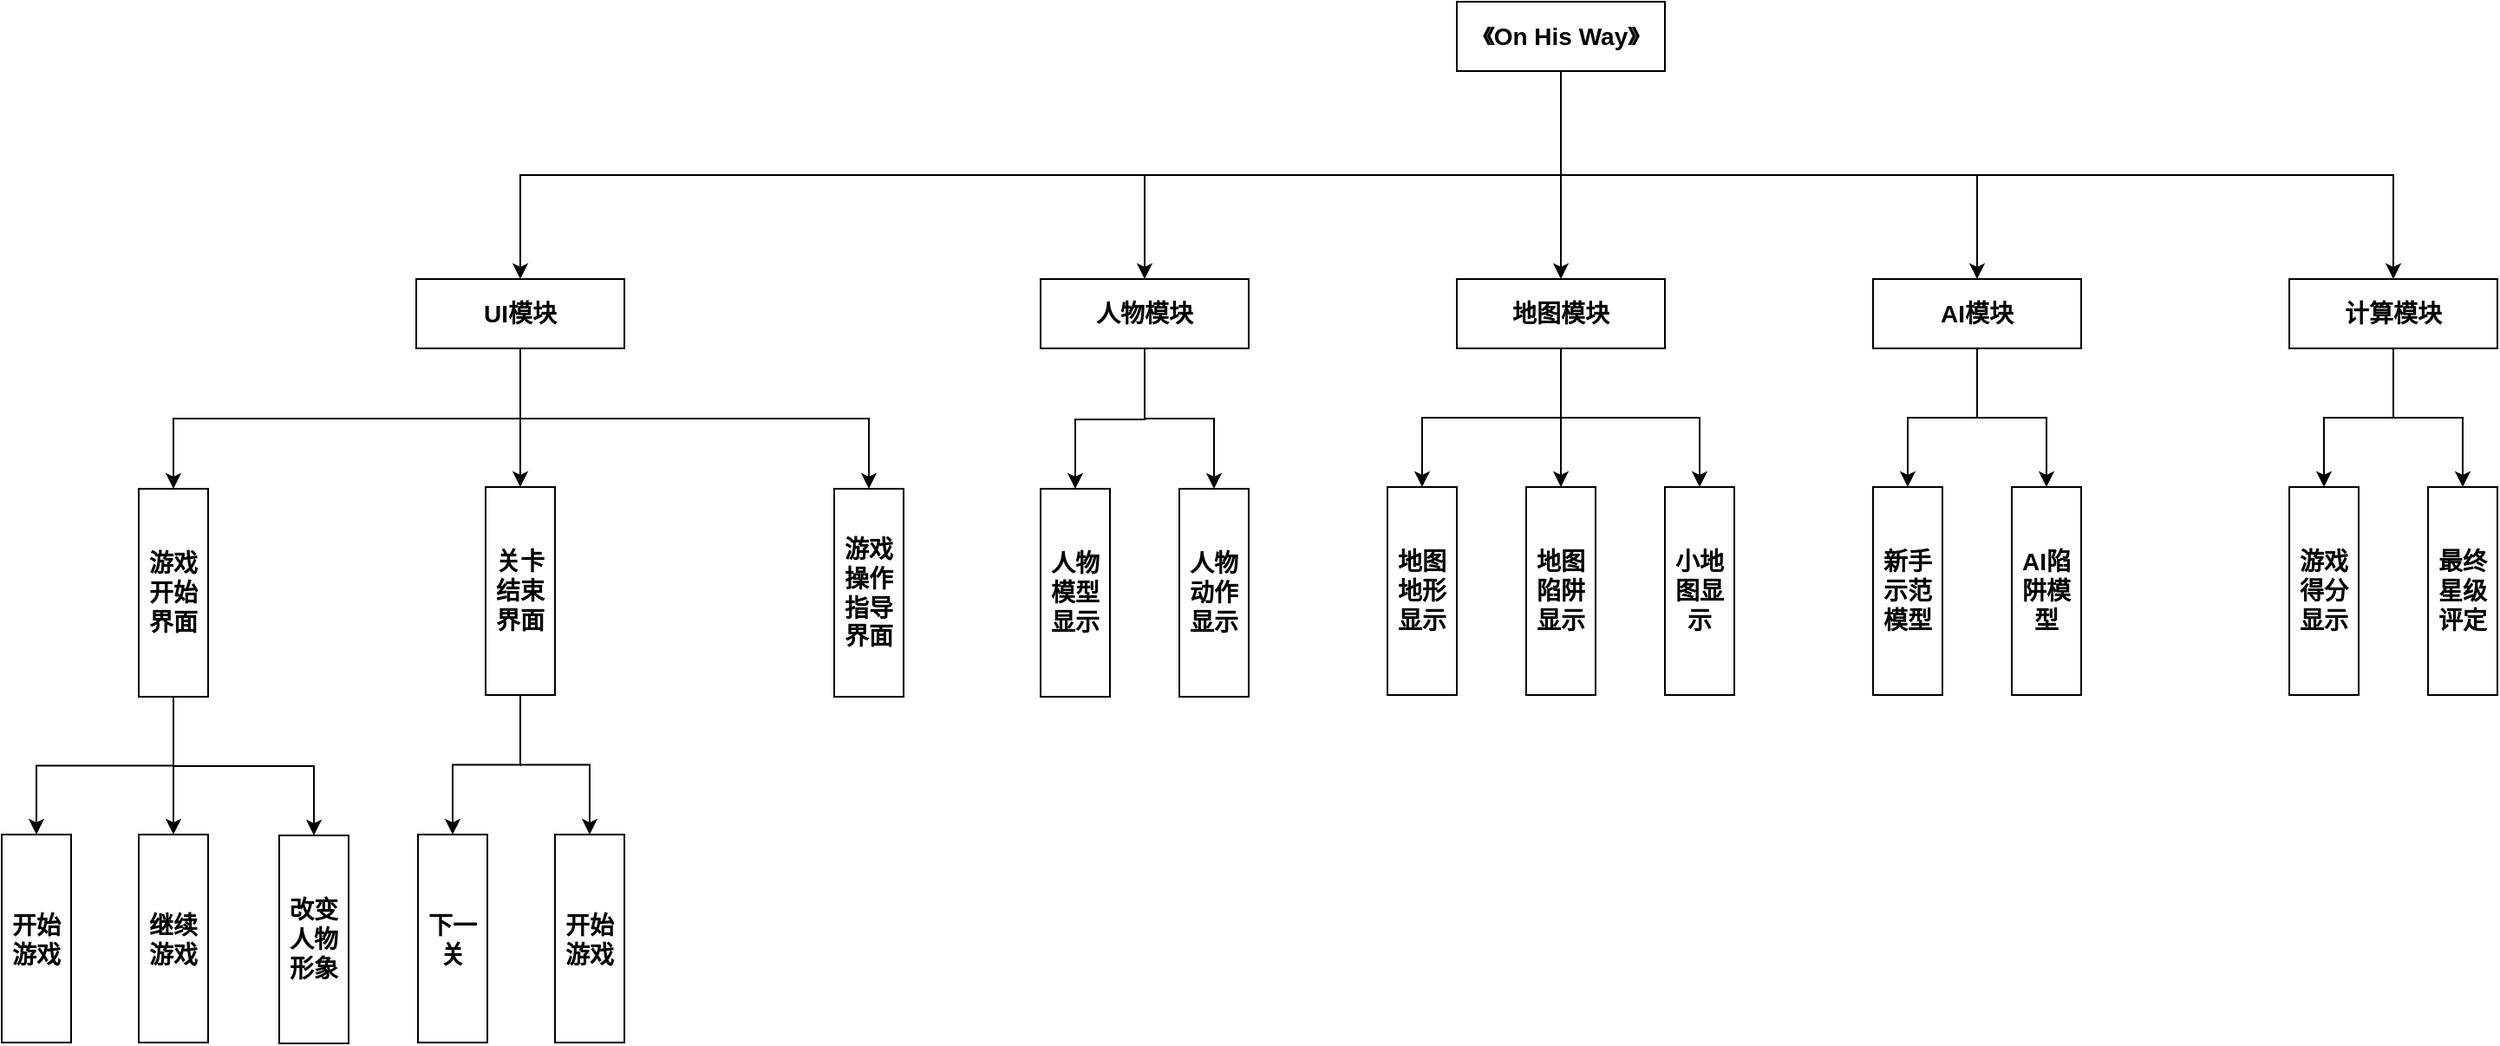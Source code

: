 <mxfile version="18.1.1" type="device"><diagram name="Page-1" id="929967ad-93f9-6ef4-fab6-5d389245f69c"><mxGraphModel dx="2130" dy="965" grid="1" gridSize="10" guides="1" tooltips="1" connect="1" arrows="1" fold="1" page="1" pageScale="1.5" pageWidth="1169" pageHeight="826" background="none" math="0" shadow="0"><root><mxCell id="0" style=";html=1;"/><mxCell id="1" style=";html=1;" parent="0"/><mxCell id="Zk4PiN16IdMIVaJiAXDx-7" style="edgeStyle=orthogonalEdgeStyle;rounded=0;orthogonalLoop=1;jettySize=auto;html=1;exitX=0.5;exitY=1;exitDx=0;exitDy=0;entryX=0.5;entryY=0;entryDx=0;entryDy=0;fontSize=14;" parent="1" source="Zk4PiN16IdMIVaJiAXDx-1" target="Zk4PiN16IdMIVaJiAXDx-3" edge="1"><mxGeometry relative="1" as="geometry"/></mxCell><mxCell id="Zk4PiN16IdMIVaJiAXDx-9" style="edgeStyle=orthogonalEdgeStyle;rounded=0;orthogonalLoop=1;jettySize=auto;html=1;exitX=0.5;exitY=1;exitDx=0;exitDy=0;entryX=0.5;entryY=0;entryDx=0;entryDy=0;fontSize=14;" parent="1" source="Zk4PiN16IdMIVaJiAXDx-1" target="Zk4PiN16IdMIVaJiAXDx-4" edge="1"><mxGeometry relative="1" as="geometry"/></mxCell><mxCell id="Zk4PiN16IdMIVaJiAXDx-10" style="edgeStyle=orthogonalEdgeStyle;rounded=0;orthogonalLoop=1;jettySize=auto;html=1;exitX=0.5;exitY=1;exitDx=0;exitDy=0;entryX=0.5;entryY=0;entryDx=0;entryDy=0;fontSize=14;" parent="1" source="Zk4PiN16IdMIVaJiAXDx-1" target="Zk4PiN16IdMIVaJiAXDx-2" edge="1"><mxGeometry relative="1" as="geometry"/></mxCell><mxCell id="Zk4PiN16IdMIVaJiAXDx-11" style="edgeStyle=orthogonalEdgeStyle;rounded=0;orthogonalLoop=1;jettySize=auto;html=1;exitX=0.5;exitY=1;exitDx=0;exitDy=0;entryX=0.5;entryY=0;entryDx=0;entryDy=0;fontSize=14;" parent="1" source="Zk4PiN16IdMIVaJiAXDx-1" target="Zk4PiN16IdMIVaJiAXDx-5" edge="1"><mxGeometry relative="1" as="geometry"/></mxCell><mxCell id="Zk4PiN16IdMIVaJiAXDx-12" style="edgeStyle=orthogonalEdgeStyle;rounded=0;orthogonalLoop=1;jettySize=auto;html=1;exitX=0.5;exitY=1;exitDx=0;exitDy=0;fontSize=14;" parent="1" source="Zk4PiN16IdMIVaJiAXDx-1" target="Zk4PiN16IdMIVaJiAXDx-6" edge="1"><mxGeometry relative="1" as="geometry"/></mxCell><mxCell id="Zk4PiN16IdMIVaJiAXDx-1" value="&lt;b&gt;&lt;font style=&quot;font-size: 14px;&quot;&gt;《On His Way》&lt;/font&gt;&lt;/b&gt;" style="rounded=0;whiteSpace=wrap;html=1;" parent="1" vertex="1"><mxGeometry x="919" y="79" width="120" height="40" as="geometry"/></mxCell><mxCell id="Zk4PiN16IdMIVaJiAXDx-23" style="edgeStyle=orthogonalEdgeStyle;rounded=0;orthogonalLoop=1;jettySize=auto;html=1;exitX=0.5;exitY=1;exitDx=0;exitDy=0;entryX=0.5;entryY=0;entryDx=0;entryDy=0;fontSize=14;" parent="1" source="Zk4PiN16IdMIVaJiAXDx-2" target="Zk4PiN16IdMIVaJiAXDx-21" edge="1"><mxGeometry relative="1" as="geometry"/></mxCell><mxCell id="Zk4PiN16IdMIVaJiAXDx-24" style="edgeStyle=orthogonalEdgeStyle;rounded=0;orthogonalLoop=1;jettySize=auto;html=1;exitX=0.5;exitY=1;exitDx=0;exitDy=0;entryX=0.5;entryY=0;entryDx=0;entryDy=0;fontSize=14;" parent="1" source="Zk4PiN16IdMIVaJiAXDx-2" target="Zk4PiN16IdMIVaJiAXDx-22" edge="1"><mxGeometry relative="1" as="geometry"/></mxCell><mxCell id="Zk4PiN16IdMIVaJiAXDx-38" style="edgeStyle=orthogonalEdgeStyle;rounded=0;orthogonalLoop=1;jettySize=auto;html=1;exitX=0.5;exitY=1;exitDx=0;exitDy=0;entryX=0.5;entryY=0;entryDx=0;entryDy=0;fontSize=14;" parent="1" source="Zk4PiN16IdMIVaJiAXDx-2" target="Zk4PiN16IdMIVaJiAXDx-37" edge="1"><mxGeometry relative="1" as="geometry"/></mxCell><mxCell id="Zk4PiN16IdMIVaJiAXDx-2" value="&lt;b&gt;&lt;font style=&quot;font-size: 14px;&quot;&gt;地图模块&lt;/font&gt;&lt;/b&gt;" style="rounded=0;whiteSpace=wrap;html=1;" parent="1" vertex="1"><mxGeometry x="919" y="239" width="120" height="40" as="geometry"/></mxCell><mxCell id="Zk4PiN16IdMIVaJiAXDx-15" style="edgeStyle=orthogonalEdgeStyle;rounded=0;orthogonalLoop=1;jettySize=auto;html=1;exitX=0.5;exitY=1;exitDx=0;exitDy=0;entryX=0.5;entryY=0;entryDx=0;entryDy=0;fontSize=14;" parent="1" source="Zk4PiN16IdMIVaJiAXDx-3" target="Zk4PiN16IdMIVaJiAXDx-13" edge="1"><mxGeometry relative="1" as="geometry"/></mxCell><mxCell id="Zk4PiN16IdMIVaJiAXDx-16" style="edgeStyle=orthogonalEdgeStyle;rounded=0;orthogonalLoop=1;jettySize=auto;html=1;exitX=0.5;exitY=1;exitDx=0;exitDy=0;entryX=0.5;entryY=0;entryDx=0;entryDy=0;fontSize=14;" parent="1" source="Zk4PiN16IdMIVaJiAXDx-3" target="Zk4PiN16IdMIVaJiAXDx-14" edge="1"><mxGeometry relative="1" as="geometry"/></mxCell><mxCell id="Zk4PiN16IdMIVaJiAXDx-36" style="edgeStyle=orthogonalEdgeStyle;rounded=0;orthogonalLoop=1;jettySize=auto;html=1;exitX=0.5;exitY=1;exitDx=0;exitDy=0;entryX=0.5;entryY=0;entryDx=0;entryDy=0;fontSize=14;" parent="1" source="Zk4PiN16IdMIVaJiAXDx-3" target="Zk4PiN16IdMIVaJiAXDx-35" edge="1"><mxGeometry relative="1" as="geometry"/></mxCell><mxCell id="Zk4PiN16IdMIVaJiAXDx-3" value="&lt;span style=&quot;font-size: 14px;&quot;&gt;&lt;b&gt;UI模块&lt;/b&gt;&lt;/span&gt;" style="rounded=0;whiteSpace=wrap;html=1;" parent="1" vertex="1"><mxGeometry x="319" y="239" width="120" height="40" as="geometry"/></mxCell><mxCell id="Zk4PiN16IdMIVaJiAXDx-20" style="edgeStyle=orthogonalEdgeStyle;rounded=0;orthogonalLoop=1;jettySize=auto;html=1;exitX=0.5;exitY=1;exitDx=0;exitDy=0;entryX=0.5;entryY=0;entryDx=0;entryDy=0;fontSize=14;" parent="1" source="Zk4PiN16IdMIVaJiAXDx-4" target="Zk4PiN16IdMIVaJiAXDx-18" edge="1"><mxGeometry relative="1" as="geometry"/></mxCell><mxCell id="voqWEg1FohmfS_r2zUtj-3" style="edgeStyle=orthogonalEdgeStyle;rounded=0;orthogonalLoop=1;jettySize=auto;html=1;exitX=0.5;exitY=1;exitDx=0;exitDy=0;entryX=0.5;entryY=0;entryDx=0;entryDy=0;" parent="1" source="Zk4PiN16IdMIVaJiAXDx-4" target="Zk4PiN16IdMIVaJiAXDx-17" edge="1"><mxGeometry relative="1" as="geometry"><mxPoint x="699" y="370" as="targetPoint"/><Array as="points"><mxPoint x="739" y="320"/><mxPoint x="699" y="320"/></Array></mxGeometry></mxCell><mxCell id="Zk4PiN16IdMIVaJiAXDx-4" value="&lt;b&gt;&lt;font style=&quot;font-size: 14px;&quot;&gt;人物模块&lt;/font&gt;&lt;/b&gt;" style="rounded=0;whiteSpace=wrap;html=1;" parent="1" vertex="1"><mxGeometry x="679" y="239" width="120" height="40" as="geometry"/></mxCell><mxCell id="Zk4PiN16IdMIVaJiAXDx-29" style="edgeStyle=orthogonalEdgeStyle;rounded=0;orthogonalLoop=1;jettySize=auto;html=1;exitX=0.5;exitY=1;exitDx=0;exitDy=0;entryX=0.5;entryY=0;entryDx=0;entryDy=0;fontSize=14;" parent="1" source="Zk4PiN16IdMIVaJiAXDx-5" target="Zk4PiN16IdMIVaJiAXDx-25" edge="1"><mxGeometry relative="1" as="geometry"/></mxCell><mxCell id="Zk4PiN16IdMIVaJiAXDx-30" style="edgeStyle=orthogonalEdgeStyle;rounded=0;orthogonalLoop=1;jettySize=auto;html=1;exitX=0.5;exitY=1;exitDx=0;exitDy=0;entryX=0.5;entryY=0;entryDx=0;entryDy=0;fontSize=14;" parent="1" source="Zk4PiN16IdMIVaJiAXDx-5" target="Zk4PiN16IdMIVaJiAXDx-28" edge="1"><mxGeometry relative="1" as="geometry"/></mxCell><mxCell id="Zk4PiN16IdMIVaJiAXDx-5" value="&lt;b&gt;&lt;font style=&quot;font-size: 14px;&quot;&gt;AI模块&lt;/font&gt;&lt;/b&gt;" style="rounded=0;whiteSpace=wrap;html=1;" parent="1" vertex="1"><mxGeometry x="1159" y="239" width="120" height="40" as="geometry"/></mxCell><mxCell id="Zk4PiN16IdMIVaJiAXDx-33" style="edgeStyle=orthogonalEdgeStyle;rounded=0;orthogonalLoop=1;jettySize=auto;html=1;exitX=0.5;exitY=1;exitDx=0;exitDy=0;entryX=0.5;entryY=0;entryDx=0;entryDy=0;fontSize=14;" parent="1" source="Zk4PiN16IdMIVaJiAXDx-6" target="Zk4PiN16IdMIVaJiAXDx-31" edge="1"><mxGeometry relative="1" as="geometry"/></mxCell><mxCell id="Zk4PiN16IdMIVaJiAXDx-34" style="edgeStyle=orthogonalEdgeStyle;rounded=0;orthogonalLoop=1;jettySize=auto;html=1;exitX=0.5;exitY=1;exitDx=0;exitDy=0;entryX=0.5;entryY=0;entryDx=0;entryDy=0;fontSize=14;" parent="1" source="Zk4PiN16IdMIVaJiAXDx-6" target="Zk4PiN16IdMIVaJiAXDx-32" edge="1"><mxGeometry relative="1" as="geometry"/></mxCell><mxCell id="Zk4PiN16IdMIVaJiAXDx-6" value="&lt;b&gt;&lt;font style=&quot;font-size: 14px;&quot;&gt;计算模块&lt;/font&gt;&lt;/b&gt;" style="rounded=0;whiteSpace=wrap;html=1;" parent="1" vertex="1"><mxGeometry x="1399" y="239" width="120" height="40" as="geometry"/></mxCell><mxCell id="Zk4PiN16IdMIVaJiAXDx-42" style="edgeStyle=orthogonalEdgeStyle;rounded=0;orthogonalLoop=1;jettySize=auto;html=1;exitX=0.5;exitY=1;exitDx=0;exitDy=0;entryX=0.5;entryY=0;entryDx=0;entryDy=0;fontSize=14;" parent="1" source="Zk4PiN16IdMIVaJiAXDx-13" target="Zk4PiN16IdMIVaJiAXDx-39" edge="1"><mxGeometry relative="1" as="geometry"/></mxCell><mxCell id="Zk4PiN16IdMIVaJiAXDx-43" style="edgeStyle=orthogonalEdgeStyle;rounded=0;orthogonalLoop=1;jettySize=auto;html=1;exitX=0.5;exitY=1;exitDx=0;exitDy=0;entryX=0.5;entryY=0;entryDx=0;entryDy=0;fontSize=14;" parent="1" source="Zk4PiN16IdMIVaJiAXDx-13" target="Zk4PiN16IdMIVaJiAXDx-40" edge="1"><mxGeometry relative="1" as="geometry"/></mxCell><mxCell id="Zk4PiN16IdMIVaJiAXDx-44" style="edgeStyle=orthogonalEdgeStyle;rounded=0;orthogonalLoop=1;jettySize=auto;html=1;exitX=0.5;exitY=1;exitDx=0;exitDy=0;entryX=0.5;entryY=0;entryDx=0;entryDy=0;fontSize=14;" parent="1" source="Zk4PiN16IdMIVaJiAXDx-13" target="Zk4PiN16IdMIVaJiAXDx-41" edge="1"><mxGeometry relative="1" as="geometry"/></mxCell><mxCell id="Zk4PiN16IdMIVaJiAXDx-13" value="&lt;font style=&quot;font-size: 14px;&quot;&gt;&lt;b&gt;游戏开始界面&lt;/b&gt;&lt;/font&gt;" style="rounded=0;whiteSpace=wrap;html=1;fontSize=14;" parent="1" vertex="1"><mxGeometry x="159" y="360" width="40" height="120" as="geometry"/></mxCell><mxCell id="Zk4PiN16IdMIVaJiAXDx-14" value="&lt;font style=&quot;font-size: 14px;&quot;&gt;&lt;b&gt;游戏操作指导界面&lt;/b&gt;&lt;/font&gt;" style="rounded=0;whiteSpace=wrap;html=1;fontSize=14;" parent="1" vertex="1"><mxGeometry x="560" y="360" width="40" height="120" as="geometry"/></mxCell><mxCell id="Zk4PiN16IdMIVaJiAXDx-17" value="&lt;font style=&quot;font-size: 14px;&quot;&gt;&lt;b&gt;人物模型显示&lt;/b&gt;&lt;/font&gt;&lt;span style=&quot;color: rgba(0, 0, 0, 0); font-family: monospace; font-size: 0px; text-align: start;&quot;&gt;%3CmxGraphModel%3E%3Croot%3E%3CmxCell%20id%3D%220%22%2F%3E%3CmxCell%20id%3D%221%22%20parent%3D%220%22%2F%3E%3CmxCell%20id%3D%222%22%20value%3D%22%26lt%3Bfont%20style%3D%26quot%3Bfont-size%3A%2014px%3B%26quot%3B%26gt%3B%26lt%3Bb%26gt%3B%E6%B8%B8%E6%88%8F%E6%93%8D%E4%BD%9C%E6%8C%87%E5%AF%BC%E7%95%8C%E9%9D%A2%26lt%3B%2Fb%26gt%3B%26lt%3B%2Ffont%26gt%3B%22%20style%3D%22rounded%3D0%3BwhiteSpace%3Dwrap%3Bhtml%3D1%3BfontSize%3D14%3B%22%20vertex%3D%221%22%20parent%3D%221%22%3E%3CmxGeometry%20x%3D%22440%22%20y%3D%22358%22%20width%3D%2240%22%20height%3D%22120%22%20as%3D%22geometry%22%2F%3E%3C%2FmxCell%3E%3C%2Froot%3E%3C%2FmxGraphModel%3E&lt;/span&gt;" style="rounded=0;whiteSpace=wrap;html=1;fontSize=14;" parent="1" vertex="1"><mxGeometry x="679" y="360" width="40" height="120" as="geometry"/></mxCell><mxCell id="Zk4PiN16IdMIVaJiAXDx-18" value="&lt;font style=&quot;font-size: 14px;&quot;&gt;&lt;b&gt;人物动作显示&lt;/b&gt;&lt;/font&gt;" style="rounded=0;whiteSpace=wrap;html=1;fontSize=14;" parent="1" vertex="1"><mxGeometry x="759" y="360" width="40" height="120" as="geometry"/></mxCell><mxCell id="Zk4PiN16IdMIVaJiAXDx-21" value="&lt;b&gt;地图地形显示&lt;/b&gt;&lt;span style=&quot;color: rgba(0, 0, 0, 0); font-family: monospace; font-size: 0px; text-align: start;&quot;&gt;%3CmxGraphModel%3E%3Croot%3E%3CmxCell%20id%3D%220%22%2F%3E%3CmxCell%20id%3D%221%22%20parent%3D%220%22%2F%3E%3CmxCell%20id%3D%222%22%20value%3D%22%26lt%3Bfont%20style%3D%26quot%3Bfont-size%3A%2014px%3B%26quot%3B%26gt%3B%26lt%3Bb%26gt%3B%E4%BA%BA%E7%89%A9%E6%A8%A1%E5%9E%8B%E6%98%BE%E7%A4%BA%26lt%3B%2Fb%26gt%3B%26lt%3B%2Ffont%26gt%3B%26lt%3Bspan%20style%3D%26quot%3Bcolor%3A%20rgba(0%2C%200%2C%200%2C%200)%3B%20font-family%3A%20monospace%3B%20font-size%3A%200px%3B%20text-align%3A%20start%3B%26quot%3B%26gt%3B%253CmxGraphModel%253E%253Croot%253E%253CmxCell%2520id%253D%25220%2522%252F%253E%253CmxCell%2520id%253D%25221%2522%2520parent%253D%25220%2522%252F%253E%253CmxCell%2520id%253D%25222%2522%2520value%253D%2522%2526lt%253Bfont%2520style%253D%2526quot%253Bfont-size%253A%252014px%253B%2526quot%253B%2526gt%253B%2526lt%253Bb%2526gt%253B%25E6%25B8%25B8%25E6%2588%258F%25E6%2593%258D%25E4%25BD%259C%25E6%258C%2587%25E5%25AF%25BC%25E7%2595%258C%25E9%259D%25A2%2526lt%253B%252Fb%2526gt%253B%2526lt%253B%252Ffont%2526gt%253B%2522%2520style%253D%2522rounded%253D0%253BwhiteSpace%253Dwrap%253Bhtml%253D1%253BfontSize%253D14%253B%2522%2520vertex%253D%25221%2522%2520parent%253D%25221%2522%253E%253CmxGeometry%2520x%253D%2522440%2522%2520y%253D%2522358%2522%2520width%253D%252240%2522%2520height%253D%2522120%2522%2520as%253D%2522geometry%2522%252F%253E%253C%252FmxCell%253E%253C%252Froot%253E%253C%252FmxGraphModel%253E%26lt%3B%2Fspan%26gt%3B%22%20style%3D%22rounded%3D0%3BwhiteSpace%3Dwrap%3Bhtml%3D1%3BfontSize%3D14%3B%22%20vertex%3D%221%22%20parent%3D%221%22%3E%3CmxGeometry%20x%3D%22520%22%20y%3D%22358%22%20width%3D%2240%22%20height%3D%22120%22%20as%3D%22geometry%22%2F%3E%3C%2FmxCell%3E%3C%2Froot%3E%3C%2FmxGraphModel%3E&lt;/span&gt;" style="rounded=0;whiteSpace=wrap;html=1;fontSize=14;" parent="1" vertex="1"><mxGeometry x="879" y="359" width="40" height="120" as="geometry"/></mxCell><mxCell id="Zk4PiN16IdMIVaJiAXDx-22" value="&lt;b&gt;小地图显示&lt;/b&gt;" style="rounded=0;whiteSpace=wrap;html=1;fontSize=14;" parent="1" vertex="1"><mxGeometry x="1039" y="359" width="40" height="120" as="geometry"/></mxCell><mxCell id="Zk4PiN16IdMIVaJiAXDx-25" value="&lt;b&gt;新手示范模型&lt;/b&gt;" style="rounded=0;whiteSpace=wrap;html=1;fontSize=14;" parent="1" vertex="1"><mxGeometry x="1159" y="359" width="40" height="120" as="geometry"/></mxCell><mxCell id="Zk4PiN16IdMIVaJiAXDx-28" value="&lt;b&gt;AI陷阱模型&lt;/b&gt;" style="rounded=0;whiteSpace=wrap;html=1;fontSize=14;" parent="1" vertex="1"><mxGeometry x="1239" y="359" width="40" height="120" as="geometry"/></mxCell><mxCell id="Zk4PiN16IdMIVaJiAXDx-31" value="&lt;b&gt;游戏得分显示&lt;/b&gt;" style="rounded=0;whiteSpace=wrap;html=1;fontSize=14;" parent="1" vertex="1"><mxGeometry x="1399" y="359" width="40" height="120" as="geometry"/></mxCell><mxCell id="Zk4PiN16IdMIVaJiAXDx-32" value="&lt;b&gt;最终星级评定&lt;/b&gt;" style="rounded=0;whiteSpace=wrap;html=1;fontSize=14;" parent="1" vertex="1"><mxGeometry x="1479" y="359" width="40" height="120" as="geometry"/></mxCell><mxCell id="voqWEg1FohmfS_r2zUtj-1" style="edgeStyle=orthogonalEdgeStyle;rounded=0;orthogonalLoop=1;jettySize=auto;html=1;exitX=0.5;exitY=1;exitDx=0;exitDy=0;entryX=0.5;entryY=0;entryDx=0;entryDy=0;" parent="1" source="Zk4PiN16IdMIVaJiAXDx-35" target="Zk4PiN16IdMIVaJiAXDx-45" edge="1"><mxGeometry relative="1" as="geometry"/></mxCell><mxCell id="voqWEg1FohmfS_r2zUtj-2" style="edgeStyle=orthogonalEdgeStyle;rounded=0;orthogonalLoop=1;jettySize=auto;html=1;exitX=0.5;exitY=1;exitDx=0;exitDy=0;entryX=0.5;entryY=0;entryDx=0;entryDy=0;" parent="1" source="Zk4PiN16IdMIVaJiAXDx-35" target="Zk4PiN16IdMIVaJiAXDx-46" edge="1"><mxGeometry relative="1" as="geometry"/></mxCell><mxCell id="Zk4PiN16IdMIVaJiAXDx-35" value="&lt;font style=&quot;font-size: 14px;&quot;&gt;&lt;b&gt;关卡结束界面&lt;/b&gt;&lt;/font&gt;" style="rounded=0;whiteSpace=wrap;html=1;fontSize=14;" parent="1" vertex="1"><mxGeometry x="359" y="359" width="40" height="120" as="geometry"/></mxCell><mxCell id="Zk4PiN16IdMIVaJiAXDx-37" value="&lt;b&gt;地图陷阱&lt;br&gt;显示&lt;/b&gt;&lt;span style=&quot;color: rgba(0, 0, 0, 0); font-family: monospace; font-size: 0px; text-align: start;&quot;&gt;%3CmxGraphModel%3E%3Croot%3E%3CmxCell%20id%3D%220%22%2F%3E%3CmxCell%20id%3D%221%22%20parent%3D%220%22%2F%3E%3CmxCell%20id%3D%222%22%20value%3D%22%26lt%3Bfont%20style%3D%26quot%3Bfont-size%3A%2014px%3B%26quot%3B%26gt%3B%26lt%3Bb%26gt%3B%E4%BA%BA%E7%89%A9%E6%A8%A1%E5%9E%8B%E6%98%BE%E7%A4%BA%26lt%3B%2Fb%26gt%3B%26lt%3B%2Ffont%26gt%3B%26lt%3Bspan%20style%3D%26quot%3Bcolor%3A%20rgba(0%2C%200%2C%200%2C%200)%3B%20font-family%3A%20monospace%3B%20font-size%3A%200px%3B%20text-align%3A%20start%3B%26quot%3B%26gt%3B%253CmxGraphModel%253E%253Croot%253E%253CmxCell%2520id%253D%25220%2522%252F%253E%253CmxCell%2520id%253D%25221%2522%2520parent%253D%25220%2522%252F%253E%253CmxCell%2520id%253D%25222%2522%2520value%253D%2522%2526lt%253Bfont%2520style%253D%2526quot%253Bfont-size%253A%252014px%253B%2526quot%253B%2526gt%253B%2526lt%253Bb%2526gt%253B%25E6%25B8%25B8%25E6%2588%258F%25E6%2593%258D%25E4%25BD%259C%25E6%258C%2587%25E5%25AF%25BC%25E7%2595%258C%25E9%259D%25A2%2526lt%253B%252Fb%2526gt%253B%2526lt%253B%252Ffont%2526gt%253B%2522%2520style%253D%2522rounded%253D0%253BwhiteSpace%253Dwrap%253Bhtml%253D1%253BfontSize%253D14%253B%2522%2520vertex%253D%25221%2522%2520parent%253D%25221%2522%253E%253CmxGeometry%2520x%253D%2522440%2522%2520y%253D%2522358%2522%2520width%253D%252240%2522%2520height%253D%2522120%2522%2520as%253D%2522geometry%2522%252F%253E%253C%252FmxCell%253E%253C%252Froot%253E%253C%252FmxGraphModel%253E%26lt%3B%2Fspan%26gt%3B%22%20style%3D%22rounded%3D0%3BwhiteSpace%3Dwrap%3Bhtml%3D1%3BfontSize%3D14%3B%22%20vertex%3D%221%22%20parent%3D%221%22%3E%3CmxGeometry%20x%3D%22520%22%20y%3D%22358%22%20width%3D%2240%22%20height%3D%22120%22%20as%3D%22geometry%22%2F%3E%3C%2FmxCell%3E%3C%2Froot%3E%3C%2FmxGraphModel%3E&lt;/span&gt;" style="rounded=0;whiteSpace=wrap;html=1;fontSize=14;" parent="1" vertex="1"><mxGeometry x="959" y="359" width="40" height="120" as="geometry"/></mxCell><mxCell id="Zk4PiN16IdMIVaJiAXDx-39" value="&lt;font style=&quot;font-size: 14px;&quot;&gt;&lt;b&gt;开始游戏&lt;/b&gt;&lt;/font&gt;" style="rounded=0;whiteSpace=wrap;html=1;fontSize=14;" parent="1" vertex="1"><mxGeometry x="80" y="559.5" width="40" height="120" as="geometry"/></mxCell><mxCell id="Zk4PiN16IdMIVaJiAXDx-40" value="&lt;font style=&quot;font-size: 14px;&quot;&gt;&lt;b&gt;继续游戏&lt;/b&gt;&lt;/font&gt;" style="rounded=0;whiteSpace=wrap;html=1;fontSize=14;" parent="1" vertex="1"><mxGeometry x="159" y="559.5" width="40" height="120" as="geometry"/></mxCell><mxCell id="Zk4PiN16IdMIVaJiAXDx-41" value="&lt;font style=&quot;font-size: 14px;&quot;&gt;&lt;b&gt;改变人物形象&lt;/b&gt;&lt;/font&gt;" style="rounded=0;whiteSpace=wrap;html=1;fontSize=14;" parent="1" vertex="1"><mxGeometry x="240" y="560" width="40" height="120" as="geometry"/></mxCell><mxCell id="Zk4PiN16IdMIVaJiAXDx-45" value="&lt;font style=&quot;font-size: 14px;&quot;&gt;&lt;b&gt;下一关&lt;/b&gt;&lt;/font&gt;" style="rounded=0;whiteSpace=wrap;html=1;fontSize=14;" parent="1" vertex="1"><mxGeometry x="320" y="559.5" width="40" height="120" as="geometry"/></mxCell><mxCell id="Zk4PiN16IdMIVaJiAXDx-46" value="&lt;font style=&quot;font-size: 14px;&quot;&gt;&lt;b&gt;开始游戏&lt;/b&gt;&lt;/font&gt;" style="rounded=0;whiteSpace=wrap;html=1;fontSize=14;" parent="1" vertex="1"><mxGeometry x="399" y="559.5" width="40" height="120" as="geometry"/></mxCell></root></mxGraphModel></diagram></mxfile>